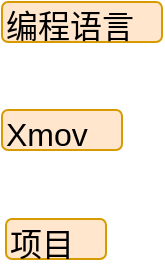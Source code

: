 <mxfile version="11.1.4" type="github"><diagram id="I5hWINHXQ85iOSaAZrdP" name="home"><mxGraphModel dx="981" dy="493" grid="1" gridSize="10" guides="1" tooltips="1" connect="1" arrows="1" fold="1" page="1" pageScale="1" pageWidth="827" pageHeight="1169" math="0" shadow="0"><root><mxCell id="zpVG8NG_1RnGusCV9-qi-0"/><mxCell id="zpVG8NG_1RnGusCV9-qi-1" parent="zpVG8NG_1RnGusCV9-qi-0"/><UserObject label="编程语言" link="https://www.draw.io/#Hatanx%2Fatanx.github.io%2Fmaster%2Fassets%2Fdrawio%2Fstudy.drawio" id="zpVG8NG_1RnGusCV9-qi-2"><mxCell style="text;html=1;resizable=0;points=[];autosize=1;align=left;verticalAlign=top;spacingTop=-4;fontSize=16;rounded=1;fillColor=#ffe6cc;strokeColor=#d79b00;" vertex="1" parent="zpVG8NG_1RnGusCV9-qi-1"><mxGeometry x="168" y="466" width="80" height="20" as="geometry"/></mxCell></UserObject><UserObject label="Xmov" link="https://www.draw.io/#Hatanx%2Fatanx.github.io%2Fmaster%2Fassets%2Fdrawio%2Fdjango.drawio" id="zpVG8NG_1RnGusCV9-qi-3"><mxCell style="text;html=1;resizable=0;points=[];autosize=1;align=left;verticalAlign=top;spacingTop=-4;fontSize=16;rounded=1;fillColor=#ffe6cc;strokeColor=#d79b00;" vertex="1" parent="zpVG8NG_1RnGusCV9-qi-1"><mxGeometry x="168" y="520" width="60" height="20" as="geometry"/></mxCell></UserObject><UserObject label="项目" link="https://www.draw.io/#Hatanx%2Fatanx.github.io%2Fmaster%2Fassets%2Fdrawio%2Fproject.drawio" id="zpVG8NG_1RnGusCV9-qi-4"><mxCell style="text;html=1;resizable=0;points=[];autosize=1;align=left;verticalAlign=top;spacingTop=-4;fontSize=16;rounded=1;fillColor=#ffe6cc;strokeColor=#d79b00;" vertex="1" parent="zpVG8NG_1RnGusCV9-qi-1"><mxGeometry x="170" y="574.5" width="50" height="20" as="geometry"/></mxCell></UserObject></root></mxGraphModel></diagram><diagram id="ecTDb9o4vRD-fs0k6Ajf" name="tech"><mxGraphModel dx="3158" dy="340" grid="1" gridSize="10" guides="1" tooltips="1" connect="1" arrows="1" fold="1" page="1" pageScale="1" pageWidth="827" pageHeight="1169" math="0" shadow="0"><root><mxCell id="0"/><mxCell id="1" parent="0"/><mxCell id="VaXoUR7NiQwZVs5_u3zK-2" value="" style="rounded=1;whiteSpace=wrap;html=1;strokeColor=#6c8ebf;fillColor=#dae8fc;gradientColor=none;fontSize=25;align=center;arcSize=6;" parent="1" vertex="1"><mxGeometry x="1170" y="325" width="1010" height="486" as="geometry"/></mxCell><mxCell id="VPsYQ06ik7PNply1-zld-22" style="edgeStyle=orthogonalEdgeStyle;rounded=1;orthogonalLoop=1;jettySize=auto;html=1;exitX=0.242;exitY=0.998;exitDx=0;exitDy=0;entryX=0.25;entryY=0;entryDx=0;entryDy=0;fontSize=12;exitPerimeter=0;verticalAlign=top;fillColor=#ffffff;gradientColor=none;" parent="1" source="VPsYQ06ik7PNply1-zld-21" target="VPsYQ06ik7PNply1-zld-16" edge="1"><mxGeometry relative="1" as="geometry"/></mxCell><mxCell id="VPsYQ06ik7PNply1-zld-21" value="" style="rounded=1;whiteSpace=wrap;html=1;fontSize=12;verticalAlign=top;gradientColor=none;" parent="1" vertex="1"><mxGeometry x="692" y="226" width="378" height="55" as="geometry"/></mxCell><mxCell id="ZXVHdEGlCmnWvcMWhIiE-1" value="js" style="rounded=1;whiteSpace=wrap;html=1;fillColor=#e1d5e7;strokeColor=#9673a6;" parent="1" vertex="1"><mxGeometry x="240" y="64.5" width="100" height="40" as="geometry"/></mxCell><mxCell id="ZXVHdEGlCmnWvcMWhIiE-2" value="vue" style="rounded=1;whiteSpace=wrap;html=1;fillColor=#e1d5e7;strokeColor=#9673a6;" parent="1" vertex="1"><mxGeometry x="130" y="64.5" width="100" height="40" as="geometry"/></mxCell><mxCell id="ZXVHdEGlCmnWvcMWhIiE-3" value="python" style="rounded=1;whiteSpace=wrap;html=1;fillColor=#f8cecc;strokeColor=#b85450;" parent="1" vertex="1"><mxGeometry x="20" y="117.5" width="100" height="40" as="geometry"/></mxCell><mxCell id="ZXVHdEGlCmnWvcMWhIiE-4" value="matlab" style="rounded=1;whiteSpace=wrap;html=1;fillColor=#ffe6cc;strokeColor=#d79b00;" parent="1" vertex="1"><mxGeometry x="240" y="119" width="100" height="40" as="geometry"/></mxCell><mxCell id="ZXVHdEGlCmnWvcMWhIiE-5" value="arduino" style="rounded=1;whiteSpace=wrap;html=1;fillColor=#f8cecc;strokeColor=#b85450;" parent="1" vertex="1"><mxGeometry x="20" y="64.5" width="100" height="40" as="geometry"/></mxCell><mxCell id="ZXVHdEGlCmnWvcMWhIiE-6" value="raspberry" style="rounded=1;whiteSpace=wrap;html=1;fillColor=#f8cecc;strokeColor=#b85450;" parent="1" vertex="1"><mxGeometry x="20" y="15.5" width="100" height="40" as="geometry"/></mxCell><mxCell id="ZXVHdEGlCmnWvcMWhIiE-8" value="php" style="rounded=1;whiteSpace=wrap;html=1;fillColor=#f8cecc;strokeColor=#b85450;" parent="1" vertex="1"><mxGeometry x="130" y="119" width="100" height="40" as="geometry"/></mxCell><mxCell id="ZXVHdEGlCmnWvcMWhIiE-9" value="electron" style="rounded=1;whiteSpace=wrap;html=1;fillColor=#e1d5e7;strokeColor=#9673a6;" parent="1" vertex="1"><mxGeometry x="130" y="14.5" width="100" height="40" as="geometry"/></mxCell><mxCell id="ZXVHdEGlCmnWvcMWhIiE-10" value="photoshop" style="rounded=1;whiteSpace=wrap;html=1;fillColor=#1ba1e2;strokeColor=#006EAF;fontColor=#ffffff;" parent="1" vertex="1"><mxGeometry x="130" y="229.5" width="100" height="40" as="geometry"/></mxCell><mxCell id="ZXVHdEGlCmnWvcMWhIiE-11" value="excel" style="rounded=1;whiteSpace=wrap;html=1;fillColor=#1ba1e2;strokeColor=#006EAF;fontColor=#ffffff;" parent="1" vertex="1"><mxGeometry x="240" y="229.5" width="100" height="40" as="geometry"/></mxCell><mxCell id="ZXVHdEGlCmnWvcMWhIiE-12" value="word" style="rounded=1;whiteSpace=wrap;html=1;fillColor=#1ba1e2;strokeColor=#006EAF;fontColor=#ffffff;" parent="1" vertex="1"><mxGeometry x="130" y="289.5" width="100" height="40" as="geometry"/></mxCell><mxCell id="ZXVHdEGlCmnWvcMWhIiE-13" value="powerpoint" style="rounded=1;whiteSpace=wrap;html=1;fillColor=#1ba1e2;strokeColor=#006EAF;fontColor=#ffffff;" parent="1" vertex="1"><mxGeometry x="240" y="289.5" width="100" height="40" as="geometry"/></mxCell><mxCell id="ZXVHdEGlCmnWvcMWhIiE-14" value="p5.js" style="rounded=1;whiteSpace=wrap;html=1;fillColor=#e1d5e7;strokeColor=#9673a6;" parent="1" vertex="1"><mxGeometry x="240" y="14.5" width="100" height="40" as="geometry"/></mxCell><mxCell id="VPsYQ06ik7PNply1-zld-2" value="&lt;font style=&quot;font-size: 16px&quot;&gt;降本增效&lt;/font&gt;" style="text;html=1;resizable=0;points=[];autosize=1;align=center;verticalAlign=top;fontSize=12;rounded=1;strokeColor=#000000;fillColor=#ffffff;" parent="1" vertex="1"><mxGeometry x="932" y="324.5" width="80" height="50" as="geometry"/></mxCell><mxCell id="VPsYQ06ik7PNply1-zld-4" value="提升质量&#10;" style="text;resizable=0;points=[];autosize=1;align=center;verticalAlign=top;fontSize=12;rounded=1;strokeColor=#000000;fillColor=#ffffff;" parent="1" vertex="1"><mxGeometry x="932" y="384.5" width="80" height="50" as="geometry"/></mxCell><mxCell id="VPsYQ06ik7PNply1-zld-6" value="数据的壁垒、平台或行业生态的壁垒" style="text;html=1;fontSize=12;rounded=1;align=center;strokeColor=#000000;fillColor=#ffffff;" parent="1" vertex="1"><mxGeometry x="873" y="115.5" width="280" height="30" as="geometry"/></mxCell><mxCell id="VPsYQ06ik7PNply1-zld-9" style="edgeStyle=orthogonalEdgeStyle;rounded=1;orthogonalLoop=1;jettySize=auto;html=1;exitX=1;exitY=0.5;exitDx=0;exitDy=0;entryX=0;entryY=0.5;entryDx=0;entryDy=0;fontSize=12;verticalAlign=top;fillColor=#ffffff;gradientColor=none;" parent="1" source="VPsYQ06ik7PNply1-zld-7" target="VPsYQ06ik7PNply1-zld-8" edge="1"><mxGeometry relative="1" as="geometry"/></mxCell><mxCell id="VPsYQ06ik7PNply1-zld-7" value="终局与底层思维" style="text;html=1;fontSize=12;rounded=1;align=center;strokeColor=#000000;fillColor=#ffffff;" parent="1" vertex="1"><mxGeometry x="700" y="45.5" width="120" height="30" as="geometry"/></mxCell><mxCell id="VPsYQ06ik7PNply1-zld-10" style="edgeStyle=orthogonalEdgeStyle;rounded=1;orthogonalLoop=1;jettySize=auto;html=1;exitX=0.5;exitY=1;exitDx=0;exitDy=0;entryX=0.236;entryY=0.053;entryDx=0;entryDy=0;entryPerimeter=0;fontSize=12;verticalAlign=top;fillColor=#ffffff;gradientColor=none;" parent="1" source="VPsYQ06ik7PNply1-zld-8" target="VPsYQ06ik7PNply1-zld-6" edge="1"><mxGeometry relative="1" as="geometry"/></mxCell><mxCell id="VPsYQ06ik7PNply1-zld-8" value="掌握核心资源" style="text;html=1;fontSize=12;rounded=1;align=center;strokeColor=#000000;fillColor=#ffffff;" parent="1" vertex="1"><mxGeometry x="880" y="45.5" width="120" height="30" as="geometry"/></mxCell><mxCell id="VPsYQ06ik7PNply1-zld-14" style="edgeStyle=orthogonalEdgeStyle;rounded=1;orthogonalLoop=1;jettySize=auto;html=1;exitX=1;exitY=0.5;exitDx=0;exitDy=0;entryX=0;entryY=0.5;entryDx=0;entryDy=0;fontSize=12;verticalAlign=top;fillColor=#ffffff;gradientColor=none;" parent="1" source="VPsYQ06ik7PNply1-zld-11" target="VPsYQ06ik7PNply1-zld-12" edge="1"><mxGeometry relative="1" as="geometry"/></mxCell><mxCell id="VPsYQ06ik7PNply1-zld-11" value="算法" style="text;html=1;fontSize=12;rounded=1;align=center;strokeColor=#000000;fillColor=#ffffff;" parent="1" vertex="1"><mxGeometry x="742" y="235.5" width="40" height="30" as="geometry"/></mxCell><mxCell id="VPsYQ06ik7PNply1-zld-15" style="edgeStyle=orthogonalEdgeStyle;rounded=1;orthogonalLoop=1;jettySize=auto;html=1;exitX=1;exitY=0.5;exitDx=0;exitDy=0;fontSize=12;verticalAlign=top;fillColor=#ffffff;gradientColor=none;" parent="1" source="VPsYQ06ik7PNply1-zld-12" target="VPsYQ06ik7PNply1-zld-13" edge="1"><mxGeometry relative="1" as="geometry"/></mxCell><mxCell id="VPsYQ06ik7PNply1-zld-12" value="产品" style="text;html=1;fontSize=12;rounded=1;align=center;strokeColor=#000000;fillColor=#ffffff;" parent="1" vertex="1"><mxGeometry x="842" y="235.5" width="40" height="30" as="geometry"/></mxCell><mxCell id="VPsYQ06ik7PNply1-zld-13" value="行业的解决方案" style="text;html=1;fontSize=12;rounded=1;align=center;strokeColor=#000000;fillColor=#ffffff;" parent="1" vertex="1"><mxGeometry x="912" y="235.5" width="140" height="30" as="geometry"/></mxCell><mxCell id="VPsYQ06ik7PNply1-zld-19" style="edgeStyle=orthogonalEdgeStyle;rounded=1;orthogonalLoop=1;jettySize=auto;html=1;exitX=1;exitY=0.5;exitDx=0;exitDy=0;entryX=-0.005;entryY=0.295;entryDx=0;entryDy=0;entryPerimeter=0;fontSize=12;verticalAlign=top;fillColor=#ffffff;gradientColor=none;" parent="1" source="VPsYQ06ik7PNply1-zld-16" target="VPsYQ06ik7PNply1-zld-2" edge="1"><mxGeometry relative="1" as="geometry"/></mxCell><mxCell id="VPsYQ06ik7PNply1-zld-20" style="edgeStyle=orthogonalEdgeStyle;rounded=1;orthogonalLoop=1;jettySize=auto;html=1;exitX=1;exitY=0.5;exitDx=0;exitDy=0;entryX=0;entryY=0.4;entryDx=0;entryDy=0;entryPerimeter=0;fontSize=12;verticalAlign=top;fillColor=#ffffff;gradientColor=none;" parent="1" source="VPsYQ06ik7PNply1-zld-16" target="VPsYQ06ik7PNply1-zld-4" edge="1"><mxGeometry relative="1" as="geometry"/></mxCell><mxCell id="VPsYQ06ik7PNply1-zld-16" value="技术/产品/服务" style="text;html=1;fontSize=12;rounded=1;align=center;strokeColor=#000000;fillColor=#ffffff;" parent="1" vertex="1"><mxGeometry x="752" y="344.5" width="107" height="40" as="geometry"/></mxCell><mxCell id="VPsYQ06ik7PNply1-zld-23" value="赋能" style="text;html=1;fontSize=12;rounded=1;align=center;strokeColor=#000000;fillColor=#ffffff;" parent="1" vertex="1"><mxGeometry x="1110" y="230.5" width="60" height="30" as="geometry"/></mxCell><mxCell id="VPsYQ06ik7PNply1-zld-27" value="" style="group" parent="1" vertex="1" connectable="0"><mxGeometry x="1246.5" y="646.5" width="476" height="90" as="geometry"/></mxCell><mxCell id="VPsYQ06ik7PNply1-zld-24" value="基础层" style="text;html=1;fontSize=16;fillColor=#ffffff;strokeColor=#000000;rounded=1;" parent="VPsYQ06ik7PNply1-zld-27" vertex="1"><mxGeometry width="476" height="90" as="geometry"/></mxCell><mxCell id="VPsYQ06ik7PNply1-zld-25" value="人工智能技术" style="text;html=1;fontSize=16;" parent="VPsYQ06ik7PNply1-zld-27" vertex="1"><mxGeometry x="20.184" y="37.674" width="168.198" height="31.395" as="geometry"/></mxCell><mxCell id="VPsYQ06ik7PNply1-zld-26" value="制作的标准化流程" style="text;html=1;fontSize=16;" parent="VPsYQ06ik7PNply1-zld-27" vertex="1"><mxGeometry x="222.021" y="37.674" width="252.297" height="31.395" as="geometry"/></mxCell><mxCell id="VPsYQ06ik7PNply1-zld-28" value="产品层" style="text;html=1;fontSize=12;align=center;rounded=1;fillColor=#ffffff;strokeColor=#000000;" parent="1" vertex="1"><mxGeometry x="1246.5" y="546.5" width="486" height="70" as="geometry"/></mxCell><mxCell id="VPsYQ06ik7PNply1-zld-39" value="" style="group" parent="1" vertex="1" connectable="0"><mxGeometry x="1248.5" y="44" width="334" height="100" as="geometry"/></mxCell><mxCell id="VPsYQ06ik7PNply1-zld-38" value="存量市场：探索规模化盈利的路径" style="text;html=1;fontSize=12;rounded=1;align=center;strokeColor=#000000;fillColor=#ffffff;" parent="VPsYQ06ik7PNply1-zld-39" vertex="1"><mxGeometry width="334" height="100" as="geometry"/></mxCell><mxCell id="VPsYQ06ik7PNply1-zld-36" value="星巴克模式" style="text;html=1;fontSize=12;rounded=1;align=center;strokeColor=#000000;fillColor=#ffffff;" parent="VPsYQ06ik7PNply1-zld-39" vertex="1"><mxGeometry x="13" y="50" width="110" height="30" as="geometry"/></mxCell><mxCell id="VPsYQ06ik7PNply1-zld-37" value="标杆客户与标杆案例" style="text;html=1;fontSize=12;rounded=1;align=center;strokeColor=#000000;fillColor=#ffffff;" parent="VPsYQ06ik7PNply1-zld-39" vertex="1"><mxGeometry x="135" y="50" width="170" height="30" as="geometry"/></mxCell><mxCell id="VPsYQ06ik7PNply1-zld-41" value="" style="group" parent="1" vertex="1" connectable="0"><mxGeometry x="1246.5" y="346.5" width="820" height="180" as="geometry"/></mxCell><mxCell id="VPsYQ06ik7PNply1-zld-40" value="" style="rounded=1;whiteSpace=wrap;html=1;shadow=1;strokeColor=#000000;fillColor=#ffffff;gradientColor=none;fontSize=16;" parent="VPsYQ06ik7PNply1-zld-41" vertex="1"><mxGeometry width="820" height="180" as="geometry"/></mxCell><mxCell id="VPsYQ06ik7PNply1-zld-30" value="表演动画的整套系统" style="text;html=1;fontSize=12;rounded=1;align=center;strokeColor=#000000;fillColor=#ffffff;" parent="VPsYQ06ik7PNply1-zld-41" vertex="1"><mxGeometry x="144" y="85" width="140" height="40" as="geometry"/></mxCell><mxCell id="VPsYQ06ik7PNply1-zld-31" value="标准化的制作流程" style="text;html=1;fontSize=12;rounded=1;align=center;strokeColor=#000000;fillColor=#ffffff;" parent="VPsYQ06ik7PNply1-zld-41" vertex="1"><mxGeometry x="320" y="80" width="160" height="40" as="geometry"/></mxCell><mxCell id="VPsYQ06ik7PNply1-zld-32" value="支撑消费级的虚拟直播和虚拟IP线下互动技术" style="text;html=1;fontSize=12;rounded=1;align=center;strokeColor=#000000;fillColor=#ffffff;" parent="VPsYQ06ik7PNply1-zld-41" vertex="1"><mxGeometry x="144" y="40" width="340" height="30" as="geometry"/></mxCell><mxCell id="VPsYQ06ik7PNply1-zld-34" value="虚拟智能助手" style="text;html=1;fontSize=12;rounded=1;align=center;strokeColor=#000000;fillColor=#ffffff;" parent="VPsYQ06ik7PNply1-zld-41" vertex="1"><mxGeometry x="510" y="35" width="282" height="115" as="geometry"/></mxCell><mxCell id="VPsYQ06ik7PNply1-zld-35" value="智能动画和语音合成、智能交互" style="text;html=1;fontSize=12;rounded=1;align=center;strokeColor=#000000;fillColor=#ffffff;" parent="VPsYQ06ik7PNply1-zld-41" vertex="1"><mxGeometry x="518.5" y="80" width="250" height="30" as="geometry"/></mxCell><mxCell id="VPsYQ06ik7PNply1-zld-42" value="增量市场：探索全新空间" style="text;html=1;fontSize=12;rounded=1;align=center;strokeColor=#000000;fillColor=#ffffff;" parent="1" vertex="1"><mxGeometry x="1251.5" y="191.5" width="327" height="95" as="geometry"/></mxCell><mxCell id="VPsYQ06ik7PNply1-zld-43" value="搭建技术中台" style="text;html=1;fontSize=12;rounded=1;align=center;strokeColor=#000000;fillColor=#ffffff;" parent="1" vertex="1"><mxGeometry x="1263.5" y="236.5" width="120" height="30" as="geometry"/></mxCell><mxCell id="QEkimGAVTdJSPLuQwWdo-1" value="物理层" style="rounded=1;whiteSpace=wrap;html=1;strokeColor=#2D7600;fillColor=#60a917;fontSize=25;align=center;fontColor=#ffffff;" parent="1" vertex="1"><mxGeometry x="-2003.333" y="727" width="260" height="59" as="geometry"/></mxCell><mxCell id="QEkimGAVTdJSPLuQwWdo-2" value="数据链路层" style="rounded=1;whiteSpace=wrap;html=1;strokeColor=#005700;fillColor=#008a00;fontSize=25;align=center;fontColor=#ffffff;" parent="1" vertex="1"><mxGeometry x="-2003.333" y="627" width="260" height="59" as="geometry"/></mxCell><mxCell id="QEkimGAVTdJSPLuQwWdo-3" value="传输层" style="rounded=1;whiteSpace=wrap;html=1;strokeColor=#001DBC;fillColor=#0050ef;fontSize=25;align=center;fontColor=#ffffff;" parent="1" vertex="1"><mxGeometry x="-2003.333" y="427" width="260" height="59" as="geometry"/></mxCell><mxCell id="QEkimGAVTdJSPLuQwWdo-4" value="网络层" style="rounded=1;whiteSpace=wrap;html=1;strokeColor=#006EAF;fillColor=#1ba1e2;fontSize=25;align=center;fontColor=#ffffff;" parent="1" vertex="1"><mxGeometry x="-2003.333" y="527" width="260" height="59" as="geometry"/></mxCell><mxCell id="QEkimGAVTdJSPLuQwWdo-5" value="会话层" style="rounded=1;whiteSpace=wrap;html=1;strokeColor=#3700CC;fillColor=#6a00ff;fontSize=25;align=center;fontColor=#ffffff;" parent="1" vertex="1"><mxGeometry x="-2003.333" y="317" width="260" height="59" as="geometry"/></mxCell><mxCell id="QEkimGAVTdJSPLuQwWdo-6" value="表示层" style="rounded=1;whiteSpace=wrap;html=1;strokeColor=#7700CC;fillColor=#aa00ff;fontSize=25;align=center;fontColor=#ffffff;" parent="1" vertex="1"><mxGeometry x="-2003.333" y="207" width="260" height="59" as="geometry"/></mxCell><mxCell id="QEkimGAVTdJSPLuQwWdo-7" value="应用层" style="rounded=1;whiteSpace=wrap;html=1;strokeColor=#A50040;fillColor=#d80073;fontSize=25;align=center;fontColor=#ffffff;" parent="1" vertex="1"><mxGeometry x="-2003.333" y="97" width="260" height="59" as="geometry"/></mxCell><mxCell id="QEkimGAVTdJSPLuQwWdo-8" value="物理层" style="rounded=1;whiteSpace=wrap;html=1;strokeColor=#2D7600;fillColor=#60a917;fontSize=25;align=center;fontColor=#ffffff;" parent="1" vertex="1"><mxGeometry x="-1621.333" y="727" width="260" height="59" as="geometry"/></mxCell><mxCell id="QEkimGAVTdJSPLuQwWdo-9" value="提供访问和链路管理" style="rounded=1;whiteSpace=wrap;html=1;strokeColor=#005700;fillColor=#008a00;fontSize=25;align=center;fontColor=#ffffff;" parent="1" vertex="1"><mxGeometry x="-1621.333" y="627" width="260" height="59" as="geometry"/></mxCell><mxCell id="QEkimGAVTdJSPLuQwWdo-10" value="建立管理和维护端到端的连接" style="rounded=1;whiteSpace=wrap;html=1;strokeColor=#001DBC;fillColor=#0050ef;fontSize=25;align=center;fontColor=#ffffff;" parent="1" vertex="1"><mxGeometry x="-1621.333" y="427" width="260" height="59" as="geometry"/></mxCell><mxCell id="QEkimGAVTdJSPLuQwWdo-11" value="IP选址及路由选择" style="rounded=1;whiteSpace=wrap;html=1;strokeColor=#006EAF;fillColor=#1ba1e2;fontSize=25;align=center;fontColor=#ffffff;" parent="1" vertex="1"><mxGeometry x="-1621.333" y="527" width="260" height="59" as="geometry"/></mxCell><mxCell id="QEkimGAVTdJSPLuQwWdo-12" value="建立、管理和维护会话" style="rounded=1;whiteSpace=wrap;html=1;strokeColor=#3700CC;fillColor=#6a00ff;fontSize=25;align=center;fontColor=#ffffff;" parent="1" vertex="1"><mxGeometry x="-1621.333" y="317" width="260" height="59" as="geometry"/></mxCell><mxCell id="QEkimGAVTdJSPLuQwWdo-13" value="数据格式转化、数据加密" style="rounded=1;whiteSpace=wrap;html=1;strokeColor=#7700CC;fillColor=#aa00ff;fontSize=25;align=center;fontColor=#ffffff;" parent="1" vertex="1"><mxGeometry x="-1621.333" y="207" width="260" height="59" as="geometry"/></mxCell><mxCell id="QEkimGAVTdJSPLuQwWdo-14" value="为应用程序提供服务" style="rounded=1;whiteSpace=wrap;html=1;strokeColor=#A50040;fillColor=#d80073;fontSize=25;align=center;fontColor=#ffffff;" parent="1" vertex="1"><mxGeometry x="-1621.333" y="97" width="260" height="59" as="geometry"/></mxCell><mxCell id="QEkimGAVTdJSPLuQwWdo-15" value="" style="rounded=1;whiteSpace=wrap;html=1;strokeColor=#2D7600;fillColor=#60a917;fontSize=25;align=center;fontColor=#ffffff;" parent="1" vertex="1"><mxGeometry x="-1281.333" y="727" width="260" height="59" as="geometry"/></mxCell><mxCell id="QEkimGAVTdJSPLuQwWdo-16" value="" style="rounded=1;whiteSpace=wrap;html=1;strokeColor=#005700;fillColor=#008a00;fontSize=25;align=center;fontColor=#ffffff;" parent="1" vertex="1"><mxGeometry x="-1281.333" y="627" width="260" height="59" as="geometry"/></mxCell><mxCell id="QEkimGAVTdJSPLuQwWdo-17" value="" style="rounded=1;whiteSpace=wrap;html=1;strokeColor=#001DBC;fillColor=#0050ef;fontSize=25;align=center;fontColor=#ffffff;" parent="1" vertex="1"><mxGeometry x="-1281.333" y="427" width="260" height="59" as="geometry"/></mxCell><mxCell id="QEkimGAVTdJSPLuQwWdo-18" value="" style="rounded=1;whiteSpace=wrap;html=1;strokeColor=#006EAF;fillColor=#1ba1e2;fontSize=25;align=center;fontColor=#ffffff;" parent="1" vertex="1"><mxGeometry x="-1281.333" y="527" width="260" height="59" as="geometry"/></mxCell><mxCell id="QEkimGAVTdJSPLuQwWdo-19" value="" style="rounded=1;whiteSpace=wrap;html=1;strokeColor=#3700CC;fillColor=#6a00ff;fontSize=25;align=center;fontColor=#ffffff;" parent="1" vertex="1"><mxGeometry x="-1281.333" y="317" width="260" height="59" as="geometry"/></mxCell><mxCell id="QEkimGAVTdJSPLuQwWdo-20" value="" style="rounded=1;whiteSpace=wrap;html=1;strokeColor=#7700CC;fillColor=#aa00ff;fontSize=25;align=center;fontColor=#ffffff;" parent="1" vertex="1"><mxGeometry x="-1281.333" y="207" width="260" height="59" as="geometry"/></mxCell><mxCell id="QEkimGAVTdJSPLuQwWdo-21" value="http, https, ftp, pop3, thrift" style="rounded=1;whiteSpace=wrap;html=1;strokeColor=#A50040;fillColor=#d80073;fontSize=25;align=center;fontColor=#ffffff;" parent="1" vertex="1"><mxGeometry x="-1281.333" y="97" width="260" height="59" as="geometry"/></mxCell><mxCell id="QEkimGAVTdJSPLuQwWdo-22" value="OSI 7层模型" style="text;html=1;strokeColor=#2D7600;fillColor=#60a917;align=center;verticalAlign=middle;whiteSpace=wrap;rounded=0;fontSize=25;fontColor=#ffffff;" parent="1" vertex="1"><mxGeometry x="-1993.333" y="7" width="960" height="60" as="geometry"/></mxCell><mxCell id="QEkimGAVTdJSPLuQwWdo-23" value="TCP/IP 5层模型" style="text;html=1;strokeColor=#2D7600;fillColor=#60a917;align=center;verticalAlign=middle;whiteSpace=wrap;rounded=0;fontSize=25;fontColor=#ffffff;" parent="1" vertex="1"><mxGeometry x="-990.333" y="7" width="527" height="50" as="geometry"/></mxCell><mxCell id="QEkimGAVTdJSPLuQwWdo-24" value="&lt;span style=&quot;white-space: normal&quot;&gt;物理层&lt;/span&gt;" style="rounded=1;whiteSpace=wrap;html=1;strokeColor=#2D7600;fillColor=#60a917;fontSize=25;align=center;fontColor=#ffffff;" parent="1" vertex="1"><mxGeometry x="-956.833" y="727" width="260" height="59" as="geometry"/></mxCell><mxCell id="QEkimGAVTdJSPLuQwWdo-25" value="&lt;span style=&quot;white-space: normal&quot;&gt;数据链路层&lt;/span&gt;" style="rounded=1;whiteSpace=wrap;html=1;strokeColor=#005700;fillColor=#008a00;fontSize=25;align=center;fontColor=#ffffff;" parent="1" vertex="1"><mxGeometry x="-956.833" y="627" width="260" height="59" as="geometry"/></mxCell><mxCell id="QEkimGAVTdJSPLuQwWdo-26" value="&lt;span style=&quot;white-space: normal&quot;&gt;传输层&lt;/span&gt;" style="rounded=1;whiteSpace=wrap;html=1;strokeColor=#001DBC;fillColor=#0050ef;fontSize=25;align=center;fontColor=#ffffff;" parent="1" vertex="1"><mxGeometry x="-956.833" y="427" width="260" height="59" as="geometry"/></mxCell><mxCell id="QEkimGAVTdJSPLuQwWdo-27" value="&lt;span style=&quot;white-space: normal&quot;&gt;网络层&lt;/span&gt;" style="rounded=1;whiteSpace=wrap;html=1;strokeColor=#006EAF;fillColor=#1ba1e2;fontSize=25;align=center;fontColor=#ffffff;" parent="1" vertex="1"><mxGeometry x="-956.833" y="527" width="260" height="59" as="geometry"/></mxCell><mxCell id="QEkimGAVTdJSPLuQwWdo-30" value="应用层" style="rounded=1;whiteSpace=wrap;html=1;strokeColor=#A50040;fillColor=#d80073;fontSize=25;align=center;fontColor=#ffffff;arcSize=6;" parent="1" vertex="1"><mxGeometry x="-956.333" y="97" width="264" height="290" as="geometry"/></mxCell><mxCell id="QEkimGAVTdJSPLuQwWdo-31" value="所谓技术中台，既是用于解耦应用与底层核心技术。" style="text;html=1;strokeColor=none;fillColor=none;align=center;verticalAlign=middle;whiteSpace=wrap;rounded=0;fontSize=25;" parent="1" vertex="1"><mxGeometry x="1600" y="196.5" width="355" height="54" as="geometry"/></mxCell><mxCell id="CBgnkx1UddxxGOvY_cNA-1" value="c#" style="rounded=1;whiteSpace=wrap;html=1;fillColor=#f8cecc;strokeColor=#b85450;" vertex="1" parent="1"><mxGeometry x="20" y="289" width="100" height="40" as="geometry"/></mxCell><mxCell id="CBgnkx1UddxxGOvY_cNA-2" value="c++" style="rounded=1;whiteSpace=wrap;html=1;fillColor=#f8cecc;strokeColor=#b85450;" vertex="1" parent="1"><mxGeometry x="20" y="171" width="100" height="40" as="geometry"/></mxCell><mxCell id="CBgnkx1UddxxGOvY_cNA-3" value=".net" style="rounded=1;whiteSpace=wrap;html=1;fillColor=#f8cecc;strokeColor=#b85450;" vertex="1" parent="1"><mxGeometry x="20" y="234.5" width="100" height="40" as="geometry"/></mxCell><mxCell id="CBgnkx1UddxxGOvY_cNA-4" value="tensorflow" style="rounded=1;whiteSpace=wrap;html=1;fillColor=#f8cecc;strokeColor=#b85450;" vertex="1" parent="1"><mxGeometry x="30" y="446" width="100" height="40" as="geometry"/></mxCell><mxCell id="CBgnkx1UddxxGOvY_cNA-5" value="pandas" style="rounded=1;whiteSpace=wrap;html=1;fillColor=#f8cecc;strokeColor=#b85450;" vertex="1" parent="1"><mxGeometry x="40" y="536" width="100" height="40" as="geometry"/></mxCell><mxCell id="CBgnkx1UddxxGOvY_cNA-6" value="cafee" style="rounded=1;whiteSpace=wrap;html=1;fillColor=#f8cecc;strokeColor=#b85450;" vertex="1" parent="1"><mxGeometry x="160" y="534.5" width="100" height="40" as="geometry"/></mxCell><mxCell id="CBgnkx1UddxxGOvY_cNA-7" value="scikit-learn" style="rounded=1;whiteSpace=wrap;html=1;fillColor=#f8cecc;strokeColor=#b85450;" vertex="1" parent="1"><mxGeometry x="160" y="593" width="100" height="40" as="geometry"/></mxCell><mxCell id="CBgnkx1UddxxGOvY_cNA-8" value="django" style="rounded=1;whiteSpace=wrap;html=1;fillColor=#f8cecc;strokeColor=#b85450;" vertex="1" parent="1"><mxGeometry x="40" y="597" width="100" height="40" as="geometry"/></mxCell><mxCell id="CBgnkx1UddxxGOvY_cNA-9" value="docker" style="rounded=1;whiteSpace=wrap;html=1;fillColor=#f8cecc;strokeColor=#b85450;" vertex="1" parent="1"><mxGeometry x="160" y="651.5" width="100" height="40" as="geometry"/></mxCell><mxCell id="CBgnkx1UddxxGOvY_cNA-10" value="linux" style="rounded=1;whiteSpace=wrap;html=1;fillColor=#f8cecc;strokeColor=#b85450;" vertex="1" parent="1"><mxGeometry x="40" y="658.5" width="100" height="40" as="geometry"/></mxCell><mxCell id="CBgnkx1UddxxGOvY_cNA-11" value="keras" style="rounded=1;whiteSpace=wrap;html=1;fillColor=#f8cecc;strokeColor=#b85450;" vertex="1" parent="1"><mxGeometry x="150" y="446" width="100" height="40" as="geometry"/></mxCell><mxCell id="CBgnkx1UddxxGOvY_cNA-12" value="keras是tf的高级api" style="text;html=1;strokeColor=none;fillColor=none;align=center;verticalAlign=middle;whiteSpace=wrap;rounded=0;shadow=1;fontSize=12;" vertex="1" parent="1"><mxGeometry x="150" y="486" width="110" height="24" as="geometry"/></mxCell></root></mxGraphModel></diagram><diagram id="ca1li5-KF6YO8cp2Y_kP" name="project"><mxGraphModel dx="2249" dy="715" grid="1" gridSize="10" guides="1" tooltips="1" connect="1" arrows="1" fold="1" page="1" pageScale="1" pageWidth="827" pageHeight="1169" math="0" shadow="0"><root><mxCell id="m3457keo9FupXRSIbWLm-0"/><mxCell id="m3457keo9FupXRSIbWLm-1" parent="m3457keo9FupXRSIbWLm-0"/><mxCell id="In27APT-pVp2Rn9OXxVW-10" style="edgeStyle=orthogonalEdgeStyle;curved=1;rounded=0;orthogonalLoop=1;jettySize=auto;html=1;exitX=1;exitY=0.5;exitDx=0;exitDy=0;fontSize=18;" parent="m3457keo9FupXRSIbWLm-1" source="In27APT-pVp2Rn9OXxVW-8" edge="1"><mxGeometry relative="1" as="geometry"><mxPoint x="-141" y="290.069" as="targetPoint"/></mxGeometry></mxCell><mxCell id="In27APT-pVp2Rn9OXxVW-8" value="产品组件" style="rounded=0;whiteSpace=wrap;html=1;fillColor=#f5f5f5;strokeColor=#666666;fontColor=#333333;verticalAlign=top;fontSize=18;" parent="m3457keo9FupXRSIbWLm-1" vertex="1"><mxGeometry x="-359" y="125" width="154" height="330" as="geometry"/></mxCell><mxCell id="In27APT-pVp2Rn9OXxVW-7" value="资源" style="rounded=0;whiteSpace=wrap;html=1;fillColor=#f5f5f5;strokeColor=#666666;fontColor=#333333;verticalAlign=top;fontSize=18;" parent="m3457keo9FupXRSIbWLm-1" vertex="1"><mxGeometry x="-561" y="125" width="154" height="375" as="geometry"/></mxCell><mxCell id="ypri4cJpuaV7u8Trk9pV-0" value="&lt;span&gt;视觉训练&lt;/span&gt;" style="rounded=0;whiteSpace=wrap;html=1;fillColor=#dae8fc;strokeColor=#6c8ebf;" parent="m3457keo9FupXRSIbWLm-1" vertex="1"><mxGeometry x="2010" y="40" width="120" height="60" as="geometry"/></mxCell><mxCell id="OaToVQBanFqrF4jM6dwJ-1" value="黄卡&lt;br&gt;曼陀罗卡&lt;br&gt;" style="rounded=0;whiteSpace=wrap;html=1;fillColor=#dae8fc;strokeColor=#6c8ebf;" parent="m3457keo9FupXRSIbWLm-1" vertex="1"><mxGeometry x="2010" y="120" width="120" height="60" as="geometry"/></mxCell><mxCell id="OaToVQBanFqrF4jM6dwJ-3" value="" style="edgeStyle=orthogonalEdgeStyle;rounded=0;orthogonalLoop=1;jettySize=auto;html=1;curved=1;fillColor=#dae8fc;strokeColor=#6c8ebf;" parent="m3457keo9FupXRSIbWLm-1" source="OaToVQBanFqrF4jM6dwJ-2" target="OaToVQBanFqrF4jM6dwJ-1" edge="1"><mxGeometry relative="1" as="geometry"/></mxCell><mxCell id="OaToVQBanFqrF4jM6dwJ-5" style="edgeStyle=orthogonalEdgeStyle;curved=1;rounded=0;orthogonalLoop=1;jettySize=auto;html=1;exitX=1;exitY=0.25;exitDx=0;exitDy=0;entryX=0;entryY=0.398;entryDx=0;entryDy=0;entryPerimeter=0;fillColor=#dae8fc;strokeColor=#6c8ebf;" parent="m3457keo9FupXRSIbWLm-1" source="OaToVQBanFqrF4jM6dwJ-2" target="ypri4cJpuaV7u8Trk9pV-0" edge="1"><mxGeometry relative="1" as="geometry"/></mxCell><mxCell id="OaToVQBanFqrF4jM6dwJ-2" value="p5.js" style="rounded=1;whiteSpace=wrap;html=1;fillColor=#dae8fc;strokeColor=#6c8ebf;" parent="m3457keo9FupXRSIbWLm-1" vertex="1"><mxGeometry x="1840" y="110" width="120" height="60" as="geometry"/></mxCell><mxCell id="A-hKcF6BDMoXChO6cKDT-0" value="脚手架系列" style="text;html=1;strokeColor=none;fillColor=none;align=center;verticalAlign=middle;whiteSpace=wrap;rounded=0;fontSize=60;" parent="m3457keo9FupXRSIbWLm-1" vertex="1"><mxGeometry x="2610" y="20" width="330" height="50" as="geometry"/></mxCell><mxCell id="A-hKcF6BDMoXChO6cKDT-1" value="a b c" style="text;html=1;strokeColor=none;fillColor=none;align=left;verticalAlign=middle;whiteSpace=wrap;rounded=0;fontSize=16;" parent="m3457keo9FupXRSIbWLm-1" vertex="1"><mxGeometry x="2630" y="100" width="290" height="20" as="geometry"/></mxCell><mxCell id="In27APT-pVp2Rn9OXxVW-2" value="" style="edgeStyle=orthogonalEdgeStyle;rounded=0;orthogonalLoop=1;jettySize=auto;html=1;" parent="m3457keo9FupXRSIbWLm-1" source="In27APT-pVp2Rn9OXxVW-0" target="In27APT-pVp2Rn9OXxVW-1" edge="1"><mxGeometry relative="1" as="geometry"/></mxCell><mxCell id="In27APT-pVp2Rn9OXxVW-16" style="edgeStyle=orthogonalEdgeStyle;curved=1;rounded=0;orthogonalLoop=1;jettySize=auto;html=1;exitX=0;exitY=0.5;exitDx=0;exitDy=0;entryX=1;entryY=0.5;entryDx=0;entryDy=0;fontSize=18;" parent="m3457keo9FupXRSIbWLm-1" source="In27APT-pVp2Rn9OXxVW-0" target="In27APT-pVp2Rn9OXxVW-15" edge="1"><mxGeometry relative="1" as="geometry"/></mxCell><mxCell id="In27APT-pVp2Rn9OXxVW-0" value="html, js, css" style="rounded=1;whiteSpace=wrap;html=1;fillColor=#d5e8d4;strokeColor=#82b366;" parent="m3457keo9FupXRSIbWLm-1" vertex="1"><mxGeometry x="-541" y="275" width="120" height="60" as="geometry"/></mxCell><mxCell id="In27APT-pVp2Rn9OXxVW-1" value="宣传页面" style="rounded=1;whiteSpace=wrap;html=1;fillColor=#dae8fc;strokeColor=#6c8ebf;" parent="m3457keo9FupXRSIbWLm-1" vertex="1"><mxGeometry x="-342" y="275" width="120" height="60" as="geometry"/></mxCell><mxCell id="In27APT-pVp2Rn9OXxVW-3" value="广告机" style="rounded=1;whiteSpace=wrap;html=1;fillColor=#dae8fc;strokeColor=#6c8ebf;" parent="m3457keo9FupXRSIbWLm-1" vertex="1"><mxGeometry x="-342" y="375" width="120" height="60" as="geometry"/></mxCell><mxCell id="In27APT-pVp2Rn9OXxVW-9" style="edgeStyle=orthogonalEdgeStyle;curved=1;rounded=0;orthogonalLoop=1;jettySize=auto;html=1;exitX=1;exitY=0.5;exitDx=0;exitDy=0;entryX=0;entryY=0.5;entryDx=0;entryDy=0;" parent="m3457keo9FupXRSIbWLm-1" source="In27APT-pVp2Rn9OXxVW-4" target="In27APT-pVp2Rn9OXxVW-6" edge="1"><mxGeometry relative="1" as="geometry"/></mxCell><mxCell id="In27APT-pVp2Rn9OXxVW-14" style="edgeStyle=orthogonalEdgeStyle;curved=1;rounded=0;orthogonalLoop=1;jettySize=auto;html=1;exitX=0;exitY=0.5;exitDx=0;exitDy=0;entryX=1.012;entryY=0.576;entryDx=0;entryDy=0;entryPerimeter=0;fontSize=18;" parent="m3457keo9FupXRSIbWLm-1" source="In27APT-pVp2Rn9OXxVW-4" target="In27APT-pVp2Rn9OXxVW-12" edge="1"><mxGeometry relative="1" as="geometry"/></mxCell><mxCell id="In27APT-pVp2Rn9OXxVW-4" value="github" style="rounded=1;whiteSpace=wrap;html=1;fillColor=#d5e8d4;strokeColor=#82b366;" parent="m3457keo9FupXRSIbWLm-1" vertex="1"><mxGeometry x="-541" y="165" width="120" height="60" as="geometry"/></mxCell><mxCell id="In27APT-pVp2Rn9OXxVW-6" value="网址" style="rounded=1;whiteSpace=wrap;html=1;fillColor=#dae8fc;strokeColor=#6c8ebf;" parent="m3457keo9FupXRSIbWLm-1" vertex="1"><mxGeometry x="-342" y="165" width="120" height="60" as="geometry"/></mxCell><mxCell id="In27APT-pVp2Rn9OXxVW-20" style="edgeStyle=orthogonalEdgeStyle;curved=1;rounded=0;orthogonalLoop=1;jettySize=auto;html=1;exitX=0.5;exitY=1;exitDx=0;exitDy=0;entryX=0.635;entryY=1.044;entryDx=0;entryDy=0;entryPerimeter=0;fontSize=18;dashed=1;" parent="m3457keo9FupXRSIbWLm-1" source="In27APT-pVp2Rn9OXxVW-11" target="In27APT-pVp2Rn9OXxVW-19" edge="1"><mxGeometry relative="1" as="geometry"><Array as="points"><mxPoint x="-81" y="550"/><mxPoint x="-468" y="550"/></Array></mxGeometry></mxCell><mxCell id="In27APT-pVp2Rn9OXxVW-11" value="数字宣传机" style="rounded=1;whiteSpace=wrap;html=1;fontSize=18;fillColor=#f8cecc;strokeColor=#b85450;" parent="m3457keo9FupXRSIbWLm-1" vertex="1"><mxGeometry x="-141" y="260" width="120" height="60" as="geometry"/></mxCell><mxCell id="In27APT-pVp2Rn9OXxVW-12" value="服务器&lt;br&gt;部署费" style="ellipse;whiteSpace=wrap;html=1;aspect=fixed;fontSize=18;fillColor=#fff2cc;strokeColor=#d6b656;" parent="m3457keo9FupXRSIbWLm-1" vertex="1"><mxGeometry x="-721" y="150" width="80" height="80" as="geometry"/></mxCell><mxCell id="In27APT-pVp2Rn9OXxVW-15" value="开发费用" style="ellipse;whiteSpace=wrap;html=1;aspect=fixed;fontSize=18;fillColor=#fff2cc;strokeColor=#d6b656;" parent="m3457keo9FupXRSIbWLm-1" vertex="1"><mxGeometry x="-721" y="280" width="80" height="80" as="geometry"/></mxCell><mxCell id="In27APT-pVp2Rn9OXxVW-17" value="安装人员" style="rounded=1;whiteSpace=wrap;html=1;fontSize=18;" parent="m3457keo9FupXRSIbWLm-1" vertex="1"><mxGeometry x="-544" y="360" width="120" height="30" as="geometry"/></mxCell><mxCell id="In27APT-pVp2Rn9OXxVW-18" value="技术人员" style="rounded=1;whiteSpace=wrap;html=1;fontSize=18;" parent="m3457keo9FupXRSIbWLm-1" vertex="1"><mxGeometry x="-544" y="400" width="120" height="30" as="geometry"/></mxCell><mxCell id="In27APT-pVp2Rn9OXxVW-21" style="edgeStyle=orthogonalEdgeStyle;curved=1;rounded=0;orthogonalLoop=1;jettySize=auto;html=1;exitX=0.5;exitY=1;exitDx=0;exitDy=0;entryX=0.665;entryY=1.022;entryDx=0;entryDy=0;entryPerimeter=0;dashed=1;fontSize=18;" parent="m3457keo9FupXRSIbWLm-1" source="In27APT-pVp2Rn9OXxVW-19" target="In27APT-pVp2Rn9OXxVW-11" edge="1"><mxGeometry relative="1" as="geometry"><Array as="points"><mxPoint x="-484" y="570"/><mxPoint x="-61" y="570"/></Array></mxGeometry></mxCell><mxCell id="In27APT-pVp2Rn9OXxVW-19" value="bd" style="rounded=1;whiteSpace=wrap;html=1;fontSize=18;" parent="m3457keo9FupXRSIbWLm-1" vertex="1"><mxGeometry x="-544" y="440" width="120" height="30" as="geometry"/></mxCell><mxCell id="In27APT-pVp2Rn9OXxVW-22" value="BD对接获取项目需求" style="text;html=1;strokeColor=none;fillColor=none;align=center;verticalAlign=middle;whiteSpace=wrap;rounded=0;fontSize=18;" parent="m3457keo9FupXRSIbWLm-1" vertex="1"><mxGeometry x="-210" y="561.5" width="115" height="46" as="geometry"/></mxCell><mxCell id="_nMwp13_4PoOnEFLAOSL-0" value="新城吾悦广场" style="text;html=1;strokeColor=none;fillColor=none;align=center;verticalAlign=middle;whiteSpace=wrap;rounded=0;fontSize=36;fontColor=#336600;" parent="m3457keo9FupXRSIbWLm-1" vertex="1"><mxGeometry x="-630" y="10" width="281" height="70" as="geometry"/></mxCell><mxCell id="_nMwp13_4PoOnEFLAOSL-1" value="问答" style="text;html=1;strokeColor=none;fillColor=none;align=center;verticalAlign=middle;whiteSpace=wrap;rounded=0;fontSize=36;fontColor=#336600;" parent="m3457keo9FupXRSIbWLm-1" vertex="1"><mxGeometry x="180" y="30" width="281" height="70" as="geometry"/></mxCell><mxCell id="_nMwp13_4PoOnEFLAOSL-5" value="" style="edgeStyle=orthogonalEdgeStyle;curved=1;rounded=0;orthogonalLoop=1;jettySize=auto;html=1;fontSize=36;fontColor=#336600;" parent="m3457keo9FupXRSIbWLm-1" source="_nMwp13_4PoOnEFLAOSL-2" target="_nMwp13_4PoOnEFLAOSL-4" edge="1"><mxGeometry relative="1" as="geometry"/></mxCell><mxCell id="_nMwp13_4PoOnEFLAOSL-2" value="tipask" style="rounded=1;whiteSpace=wrap;html=1;fillColor=#d5e8d4;strokeColor=#82b366;" parent="m3457keo9FupXRSIbWLm-1" vertex="1"><mxGeometry x="260.5" y="135" width="120" height="60" as="geometry"/></mxCell><mxCell id="_nMwp13_4PoOnEFLAOSL-4" value="plus-ask" style="rounded=1;whiteSpace=wrap;html=1;fillColor=#d5e8d4;strokeColor=#82b366;" parent="m3457keo9FupXRSIbWLm-1" vertex="1"><mxGeometry x="460.5" y="135" width="120" height="60" as="geometry"/></mxCell><mxCell id="_nMwp13_4PoOnEFLAOSL-7" style="edgeStyle=orthogonalEdgeStyle;curved=1;rounded=0;orthogonalLoop=1;jettySize=auto;html=1;exitX=1;exitY=0.5;exitDx=0;exitDy=0;fontSize=36;fontColor=#336600;" parent="m3457keo9FupXRSIbWLm-1" source="_nMwp13_4PoOnEFLAOSL-6" edge="1"><mxGeometry relative="1" as="geometry"><mxPoint x="260" y="164.833" as="targetPoint"/></mxGeometry></mxCell><mxCell id="_nMwp13_4PoOnEFLAOSL-6" value="laravel" style="rounded=1;whiteSpace=wrap;html=1;fillColor=#d5e8d4;strokeColor=#82b366;" parent="m3457keo9FupXRSIbWLm-1" vertex="1"><mxGeometry x="80" y="135" width="120" height="60" as="geometry"/></mxCell><mxCell id="_nMwp13_4PoOnEFLAOSL-9" style="edgeStyle=orthogonalEdgeStyle;curved=1;rounded=0;orthogonalLoop=1;jettySize=auto;html=1;exitX=1;exitY=0.5;exitDx=0;exitDy=0;entryX=0;entryY=0.75;entryDx=0;entryDy=0;fontSize=36;fontColor=#336600;" parent="m3457keo9FupXRSIbWLm-1" source="_nMwp13_4PoOnEFLAOSL-8" target="_nMwp13_4PoOnEFLAOSL-2" edge="1"><mxGeometry relative="1" as="geometry"/></mxCell><mxCell id="_nMwp13_4PoOnEFLAOSL-8" value="php" style="rounded=1;whiteSpace=wrap;html=1;fillColor=#d5e8d4;strokeColor=#82b366;" parent="m3457keo9FupXRSIbWLm-1" vertex="1"><mxGeometry x="80" y="250" width="120" height="60" as="geometry"/></mxCell><mxCell id="_nMwp13_4PoOnEFLAOSL-11" style="edgeStyle=orthogonalEdgeStyle;curved=1;rounded=0;orthogonalLoop=1;jettySize=auto;html=1;exitX=1;exitY=0.5;exitDx=0;exitDy=0;entryX=0.003;entryY=0.878;entryDx=0;entryDy=0;entryPerimeter=0;fontSize=36;fontColor=#336600;" parent="m3457keo9FupXRSIbWLm-1" source="_nMwp13_4PoOnEFLAOSL-10" target="_nMwp13_4PoOnEFLAOSL-2" edge="1"><mxGeometry relative="1" as="geometry"/></mxCell><mxCell id="_nMwp13_4PoOnEFLAOSL-10" value="微信" style="rounded=1;whiteSpace=wrap;html=1;fillColor=#d5e8d4;strokeColor=#82b366;" parent="m3457keo9FupXRSIbWLm-1" vertex="1"><mxGeometry x="90" y="375" width="120" height="60" as="geometry"/></mxCell><mxCell id="lSnS5rH7r9mjqYJsVrd_-3" value="知识付费平台" style="text;html=1;fontSize=25;" parent="m3457keo9FupXRSIbWLm-1" vertex="1"><mxGeometry x="930" y="100" width="180" height="50" as="geometry"/></mxCell><mxCell id="lSnS5rH7r9mjqYJsVrd_-6" value="京东无货源" style="text;html=1;fontSize=25;" parent="m3457keo9FupXRSIbWLm-1" vertex="1"><mxGeometry x="940" y="305" width="150" height="50" as="geometry"/></mxCell><mxCell id="lSnS5rH7r9mjqYJsVrd_-7" value="淘宝无货源" style="text;html=1;fontSize=25;" parent="m3457keo9FupXRSIbWLm-1" vertex="1"><mxGeometry x="950" y="190" width="150" height="50" as="geometry"/></mxCell><mxCell id="lSnS5rH7r9mjqYJsVrd_-9" value="拼多多无货源" style="text;html=1;fontSize=25;" parent="m3457keo9FupXRSIbWLm-1" vertex="1"><mxGeometry x="950" y="240" width="180" height="50" as="geometry"/></mxCell></root></mxGraphModel></diagram></mxfile>